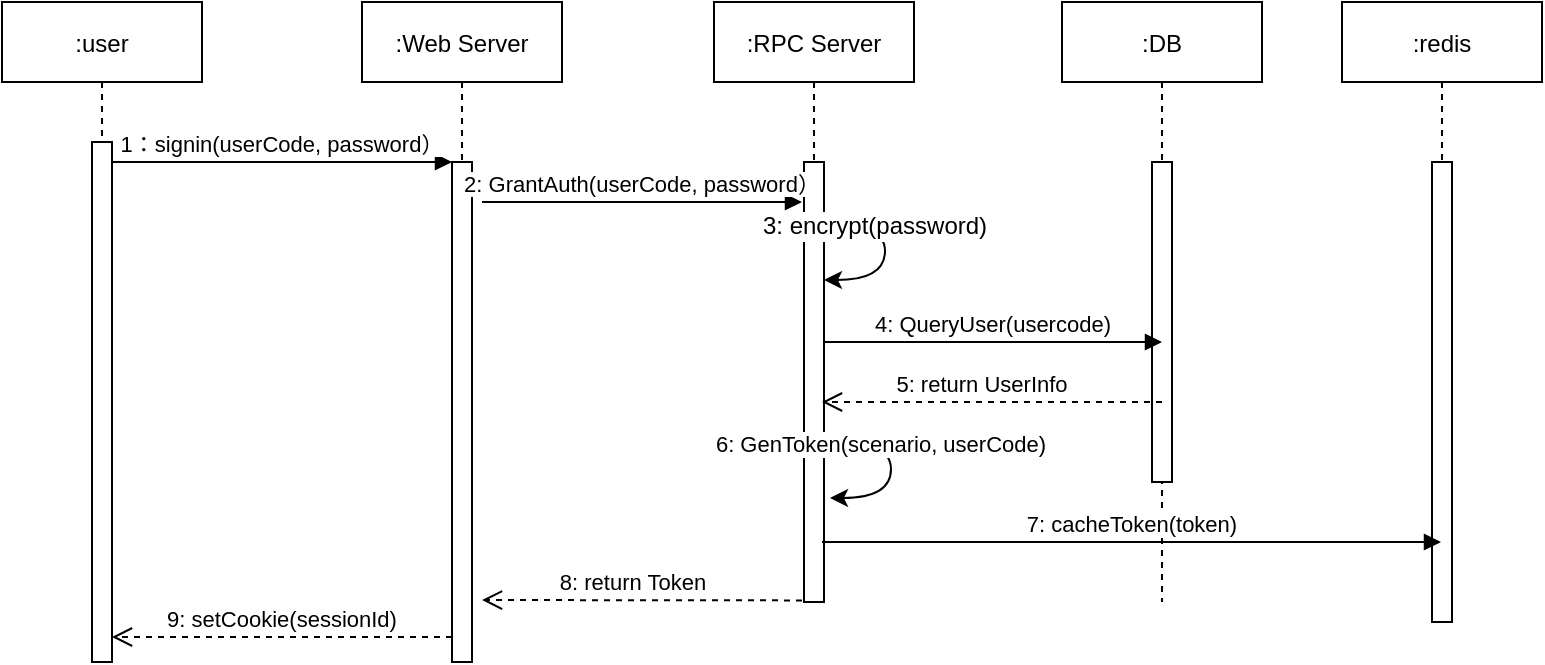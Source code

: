 <mxfile version="14.9.3" type="github">
  <diagram id="kgpKYQtTHZ0yAKxKKP6v" name="Page-1">
    <mxGraphModel dx="1038" dy="527" grid="1" gridSize="10" guides="1" tooltips="1" connect="1" arrows="1" fold="1" page="1" pageScale="1" pageWidth="850" pageHeight="1100" math="0" shadow="0">
      <root>
        <mxCell id="0" />
        <mxCell id="1" parent="0" />
        <mxCell id="3nuBFxr9cyL0pnOWT2aG-1" value=":user" style="shape=umlLifeline;perimeter=lifelinePerimeter;container=1;collapsible=0;recursiveResize=0;rounded=0;shadow=0;strokeWidth=1;" parent="1" vertex="1">
          <mxGeometry x="120" y="80" width="100" height="330" as="geometry" />
        </mxCell>
        <mxCell id="3nuBFxr9cyL0pnOWT2aG-2" value="" style="points=[];perimeter=orthogonalPerimeter;rounded=0;shadow=0;strokeWidth=1;" parent="3nuBFxr9cyL0pnOWT2aG-1" vertex="1">
          <mxGeometry x="45" y="70" width="10" height="260" as="geometry" />
        </mxCell>
        <mxCell id="3nuBFxr9cyL0pnOWT2aG-5" value=":Web Server" style="shape=umlLifeline;perimeter=lifelinePerimeter;container=1;collapsible=0;recursiveResize=0;rounded=0;shadow=0;strokeWidth=1;" parent="1" vertex="1">
          <mxGeometry x="300" y="80" width="100" height="330" as="geometry" />
        </mxCell>
        <mxCell id="3nuBFxr9cyL0pnOWT2aG-6" value="" style="points=[];perimeter=orthogonalPerimeter;rounded=0;shadow=0;strokeWidth=1;" parent="3nuBFxr9cyL0pnOWT2aG-5" vertex="1">
          <mxGeometry x="45" y="80" width="10" height="250" as="geometry" />
        </mxCell>
        <mxCell id="3nuBFxr9cyL0pnOWT2aG-7" value="9: setCookie(sessionId)" style="verticalAlign=bottom;endArrow=open;dashed=1;endSize=8;exitX=0;exitY=0.95;shadow=0;strokeWidth=1;" parent="1" source="3nuBFxr9cyL0pnOWT2aG-6" target="3nuBFxr9cyL0pnOWT2aG-2" edge="1">
          <mxGeometry relative="1" as="geometry">
            <mxPoint x="275" y="236" as="targetPoint" />
          </mxGeometry>
        </mxCell>
        <mxCell id="3nuBFxr9cyL0pnOWT2aG-8" value="1：signin(userCode, password）" style="verticalAlign=bottom;endArrow=block;entryX=0;entryY=0;shadow=0;strokeWidth=1;" parent="1" source="3nuBFxr9cyL0pnOWT2aG-2" target="3nuBFxr9cyL0pnOWT2aG-6" edge="1">
          <mxGeometry relative="1" as="geometry">
            <mxPoint x="275" y="160" as="sourcePoint" />
          </mxGeometry>
        </mxCell>
        <mxCell id="V7MjmrgKZiQ4tTCcyf8E-1" value=":RPC Server" style="shape=umlLifeline;perimeter=lifelinePerimeter;container=1;collapsible=0;recursiveResize=0;rounded=0;shadow=0;strokeWidth=1;" vertex="1" parent="1">
          <mxGeometry x="476" y="80" width="100" height="300" as="geometry" />
        </mxCell>
        <mxCell id="V7MjmrgKZiQ4tTCcyf8E-2" value="" style="points=[];perimeter=orthogonalPerimeter;rounded=0;shadow=0;strokeWidth=1;" vertex="1" parent="V7MjmrgKZiQ4tTCcyf8E-1">
          <mxGeometry x="45" y="80" width="10" height="220" as="geometry" />
        </mxCell>
        <mxCell id="V7MjmrgKZiQ4tTCcyf8E-7" value="" style="curved=1;endArrow=classic;html=1;" edge="1" parent="1" source="V7MjmrgKZiQ4tTCcyf8E-2">
          <mxGeometry width="50" height="50" relative="1" as="geometry">
            <mxPoint x="538.5" y="190.04" as="sourcePoint" />
            <mxPoint x="531" y="219" as="targetPoint" />
            <Array as="points">
              <mxPoint x="561.5" y="190" />
              <mxPoint x="561.5" y="219" />
            </Array>
          </mxGeometry>
        </mxCell>
        <mxCell id="V7MjmrgKZiQ4tTCcyf8E-8" value="&lt;font style=&quot;font-size: 12px&quot;&gt;3: encrypt(password)&lt;/font&gt;" style="edgeLabel;html=1;align=center;verticalAlign=middle;resizable=0;points=[];" vertex="1" connectable="0" parent="V7MjmrgKZiQ4tTCcyf8E-7">
          <mxGeometry x="-0.273" y="-6" relative="1" as="geometry">
            <mxPoint as="offset" />
          </mxGeometry>
        </mxCell>
        <mxCell id="V7MjmrgKZiQ4tTCcyf8E-9" value="2: GrantAuth(userCode, password）" style="verticalAlign=bottom;endArrow=block;shadow=0;strokeWidth=1;" edge="1" parent="1">
          <mxGeometry relative="1" as="geometry">
            <mxPoint x="360" y="180.0" as="sourcePoint" />
            <mxPoint x="520" y="180" as="targetPoint" />
            <mxPoint as="offset" />
          </mxGeometry>
        </mxCell>
        <mxCell id="V7MjmrgKZiQ4tTCcyf8E-10" value=":DB" style="shape=umlLifeline;perimeter=lifelinePerimeter;container=1;collapsible=0;recursiveResize=0;rounded=0;shadow=0;strokeWidth=1;" vertex="1" parent="1">
          <mxGeometry x="650" y="80" width="100" height="300" as="geometry" />
        </mxCell>
        <mxCell id="V7MjmrgKZiQ4tTCcyf8E-11" value="" style="points=[];perimeter=orthogonalPerimeter;rounded=0;shadow=0;strokeWidth=1;" vertex="1" parent="V7MjmrgKZiQ4tTCcyf8E-10">
          <mxGeometry x="45" y="80" width="10" height="160" as="geometry" />
        </mxCell>
        <mxCell id="V7MjmrgKZiQ4tTCcyf8E-12" value="4: QueryUser(usercode)" style="verticalAlign=bottom;endArrow=block;shadow=0;strokeWidth=1;" edge="1" parent="1" source="V7MjmrgKZiQ4tTCcyf8E-2">
          <mxGeometry relative="1" as="geometry">
            <mxPoint x="540" y="250.0" as="sourcePoint" />
            <mxPoint x="700" y="250" as="targetPoint" />
            <mxPoint as="offset" />
          </mxGeometry>
        </mxCell>
        <mxCell id="V7MjmrgKZiQ4tTCcyf8E-13" value="5: return UserInfo" style="verticalAlign=bottom;endArrow=open;dashed=1;endSize=8;exitX=0;exitY=0.95;shadow=0;strokeWidth=1;" edge="1" parent="1">
          <mxGeometry x="0.059" relative="1" as="geometry">
            <mxPoint x="530" y="280.0" as="targetPoint" />
            <mxPoint x="700" y="280.0" as="sourcePoint" />
            <mxPoint as="offset" />
          </mxGeometry>
        </mxCell>
        <mxCell id="V7MjmrgKZiQ4tTCcyf8E-14" value="" style="curved=1;endArrow=classic;html=1;exitX=1.22;exitY=0.626;exitDx=0;exitDy=0;exitPerimeter=0;" edge="1" parent="1" source="V7MjmrgKZiQ4tTCcyf8E-2">
          <mxGeometry width="50" height="50" relative="1" as="geometry">
            <mxPoint x="541.5" y="299.04" as="sourcePoint" />
            <mxPoint x="534" y="328" as="targetPoint" />
            <Array as="points">
              <mxPoint x="564.5" y="299" />
              <mxPoint x="564.5" y="328" />
            </Array>
          </mxGeometry>
        </mxCell>
        <mxCell id="V7MjmrgKZiQ4tTCcyf8E-15" value="6: GenToken(scenario, userCode)" style="edgeLabel;html=1;align=center;verticalAlign=middle;resizable=0;points=[];" vertex="1" connectable="0" parent="V7MjmrgKZiQ4tTCcyf8E-14">
          <mxGeometry x="-0.273" y="-6" relative="1" as="geometry">
            <mxPoint as="offset" />
          </mxGeometry>
        </mxCell>
        <mxCell id="V7MjmrgKZiQ4tTCcyf8E-16" value=":redis" style="shape=umlLifeline;perimeter=lifelinePerimeter;container=1;collapsible=0;recursiveResize=0;rounded=0;shadow=0;strokeWidth=1;" vertex="1" parent="1">
          <mxGeometry x="790" y="80" width="100" height="310" as="geometry" />
        </mxCell>
        <mxCell id="V7MjmrgKZiQ4tTCcyf8E-17" value="" style="points=[];perimeter=orthogonalPerimeter;rounded=0;shadow=0;strokeWidth=1;" vertex="1" parent="V7MjmrgKZiQ4tTCcyf8E-16">
          <mxGeometry x="45" y="80" width="10" height="230" as="geometry" />
        </mxCell>
        <mxCell id="V7MjmrgKZiQ4tTCcyf8E-18" value="7: cacheToken(token)" style="verticalAlign=bottom;endArrow=block;shadow=0;strokeWidth=1;" edge="1" parent="1" target="V7MjmrgKZiQ4tTCcyf8E-16">
          <mxGeometry relative="1" as="geometry">
            <mxPoint x="530" y="350" as="sourcePoint" />
            <mxPoint x="699" y="350" as="targetPoint" />
            <mxPoint as="offset" />
          </mxGeometry>
        </mxCell>
        <mxCell id="V7MjmrgKZiQ4tTCcyf8E-19" value="8: return Token" style="verticalAlign=bottom;endArrow=open;dashed=1;endSize=8;exitX=0;exitY=0.95;shadow=0;strokeWidth=1;" edge="1" parent="1">
          <mxGeometry x="0.059" relative="1" as="geometry">
            <mxPoint x="360" y="379" as="targetPoint" />
            <mxPoint x="520" y="379.2" as="sourcePoint" />
            <mxPoint as="offset" />
          </mxGeometry>
        </mxCell>
      </root>
    </mxGraphModel>
  </diagram>
</mxfile>
